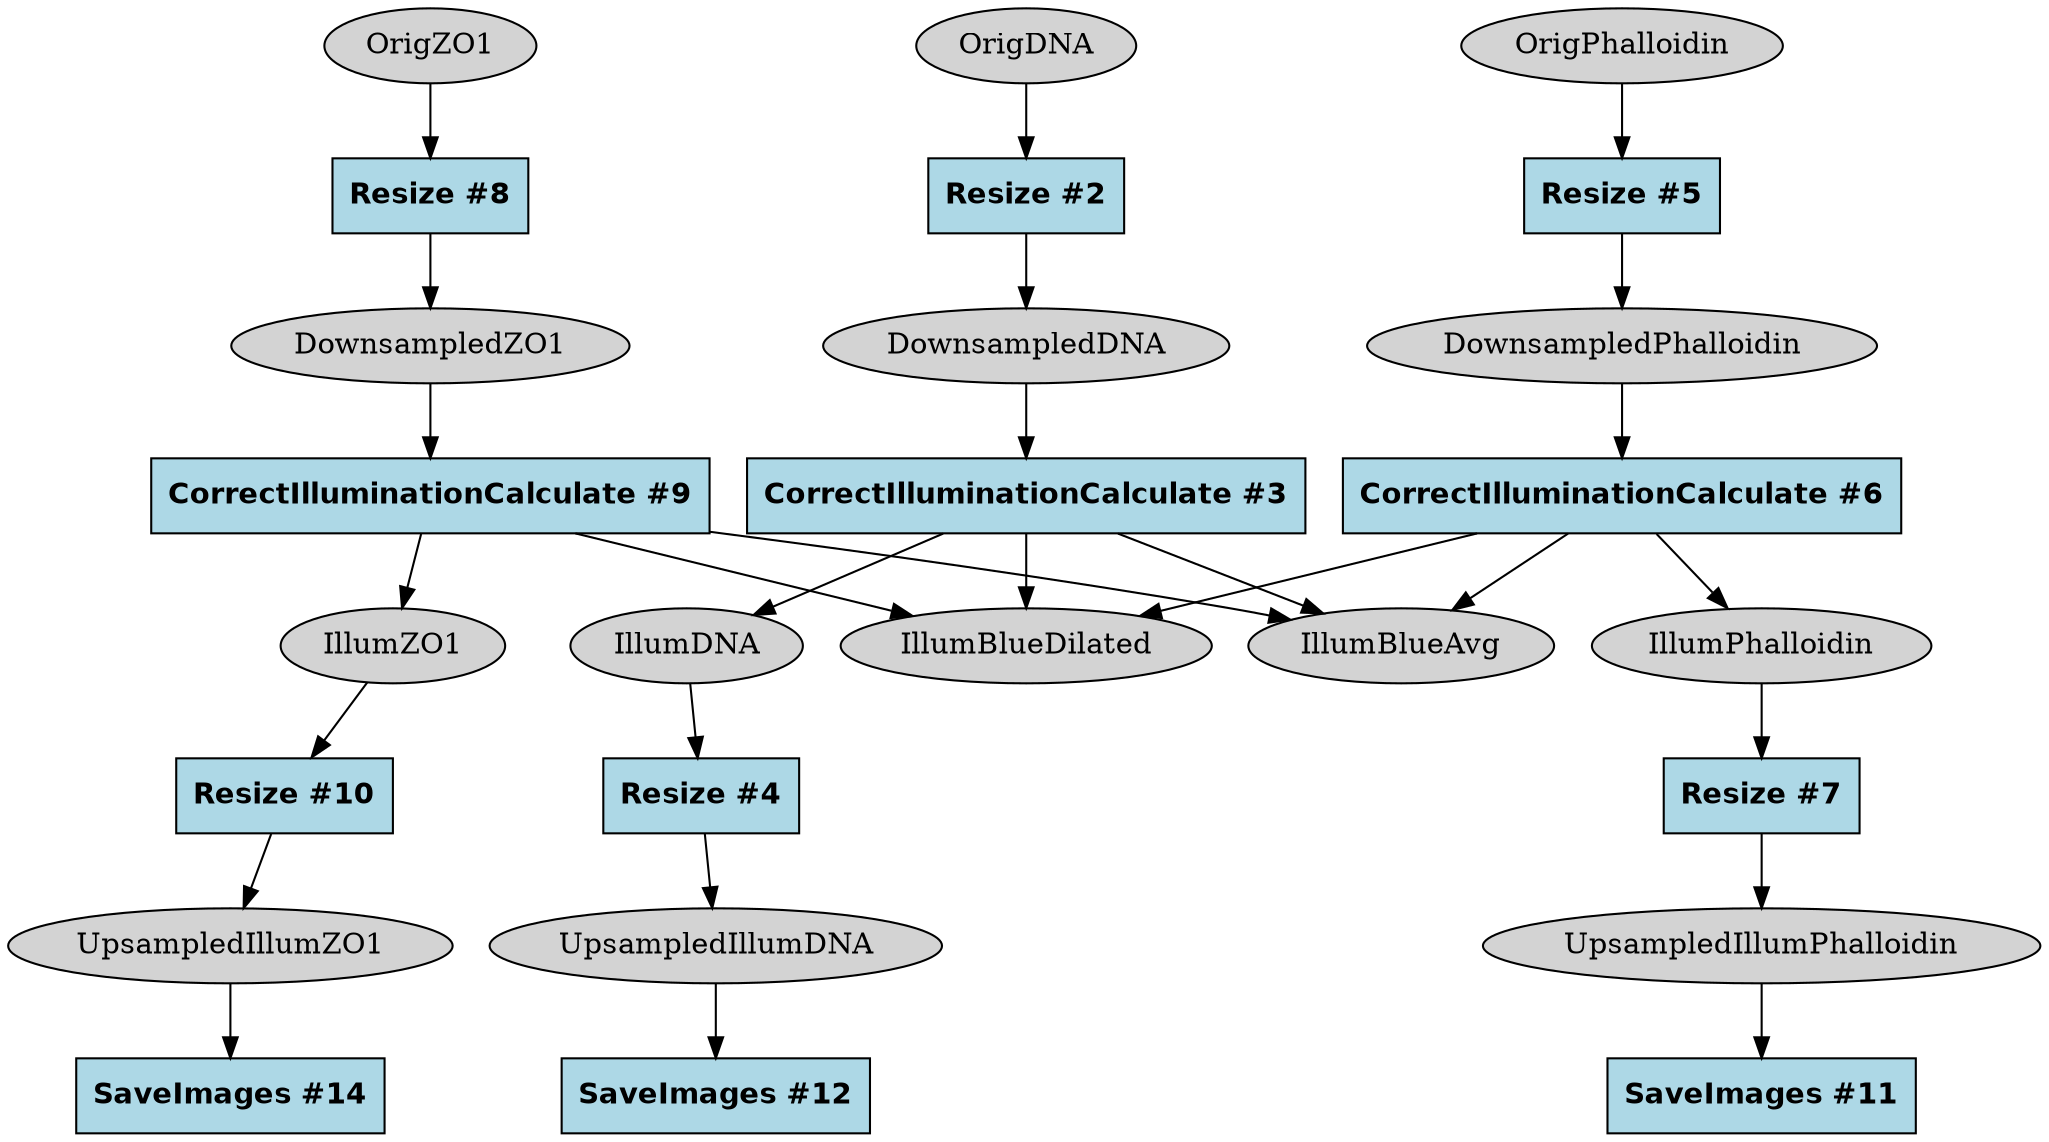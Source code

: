 strict digraph {
CorrectIlluminationCalculate_3f8ff12 [type=module, label="CorrectIlluminationCalculate #6", module_name=CorrectIlluminationCalculate, module_num=6, original_num=6, stable_id="CorrectIlluminationCalculate_3f8ff12", enabled=True, shape=box, style=filled, fillcolor=lightblue, fontname="Helvetica-Bold"];
CorrectIlluminationCalculate_b63d4ee6 [type=module, label="CorrectIlluminationCalculate #9", module_name=CorrectIlluminationCalculate, module_num=9, original_num=9, stable_id="CorrectIlluminationCalculate_b63d4ee6", enabled=True, shape=box, style=filled, fillcolor=lightblue, fontname="Helvetica-Bold"];
CorrectIlluminationCalculate_be04e451 [type=module, label="CorrectIlluminationCalculate #3", module_name=CorrectIlluminationCalculate, module_num=3, original_num=3, stable_id="CorrectIlluminationCalculate_be04e451", enabled=True, shape=box, style=filled, fillcolor=lightblue, fontname="Helvetica-Bold"];
Resize_6120a20 [type=module, label="Resize #2", module_name=Resize, module_num=2, original_num=2, stable_id="Resize_6120a20", enabled=True, shape=box, style=filled, fillcolor=lightblue, fontname="Helvetica-Bold"];
Resize_629bdeb2 [type=module, label="Resize #10", module_name=Resize, module_num=10, original_num=10, stable_id="Resize_629bdeb2", enabled=True, shape=box, style=filled, fillcolor=lightblue, fontname="Helvetica-Bold"];
Resize_67878a3b [type=module, label="Resize #7", module_name=Resize, module_num=7, original_num=7, stable_id="Resize_67878a3b", enabled=True, shape=box, style=filled, fillcolor=lightblue, fontname="Helvetica-Bold"];
Resize_ab216d96 [type=module, label="Resize #4", module_name=Resize, module_num=4, original_num=4, stable_id="Resize_ab216d96", enabled=True, shape=box, style=filled, fillcolor=lightblue, fontname="Helvetica-Bold"];
Resize_ad6091bc [type=module, label="Resize #8", module_name=Resize, module_num=8, original_num=8, stable_id="Resize_ad6091bc", enabled=True, shape=box, style=filled, fillcolor=lightblue, fontname="Helvetica-Bold"];
Resize_efc97b16 [type=module, label="Resize #5", module_name=Resize, module_num=5, original_num=5, stable_id="Resize_efc97b16", enabled=True, shape=box, style=filled, fillcolor=lightblue, fontname="Helvetica-Bold"];
SaveImages_45bdd45a [type=module, label="SaveImages #14", module_name=SaveImages, module_num=14, original_num=14, stable_id="SaveImages_45bdd45a", enabled=True, shape=box, style=filled, fillcolor=lightblue, fontname="Helvetica-Bold"];
SaveImages_5d8675bf [type=module, label="SaveImages #12", module_name=SaveImages, module_num=12, original_num=12, stable_id="SaveImages_5d8675bf", enabled=True, shape=box, style=filled, fillcolor=lightblue, fontname="Helvetica-Bold"];
SaveImages_94682e7b [type=module, label="SaveImages #11", module_name=SaveImages, module_num=11, original_num=11, stable_id="SaveImages_94682e7b", enabled=True, shape=box, style=filled, fillcolor=lightblue, fontname="Helvetica-Bold"];
image__DownsampledDNA [type=image, label=DownsampledDNA, shape=ellipse, style=filled, fillcolor=lightgray];
image__DownsampledPhalloidin [type=image, label=DownsampledPhalloidin, shape=ellipse, style=filled, fillcolor=lightgray];
image__DownsampledZO1 [type=image, label=DownsampledZO1, shape=ellipse, style=filled, fillcolor=lightgray];
image__IllumBlueAvg [type=image, label=IllumBlueAvg, shape=ellipse, style=filled, fillcolor=lightgray];
image__IllumBlueDilated [type=image, label=IllumBlueDilated, shape=ellipse, style=filled, fillcolor=lightgray];
image__IllumDNA [type=image, label=IllumDNA, shape=ellipse, style=filled, fillcolor=lightgray];
image__IllumPhalloidin [type=image, label=IllumPhalloidin, shape=ellipse, style=filled, fillcolor=lightgray];
image__IllumZO1 [type=image, label=IllumZO1, shape=ellipse, style=filled, fillcolor=lightgray];
image__OrigDNA [type=image, label=OrigDNA, shape=ellipse, style=filled, fillcolor=lightgray];
image__OrigPhalloidin [type=image, label=OrigPhalloidin, shape=ellipse, style=filled, fillcolor=lightgray];
image__OrigZO1 [type=image, label=OrigZO1, shape=ellipse, style=filled, fillcolor=lightgray];
image__UpsampledIllumDNA [type=image, label=UpsampledIllumDNA, shape=ellipse, style=filled, fillcolor=lightgray];
image__UpsampledIllumPhalloidin [type=image, label=UpsampledIllumPhalloidin, shape=ellipse, style=filled, fillcolor=lightgray];
image__UpsampledIllumZO1 [type=image, label=UpsampledIllumZO1, shape=ellipse, style=filled, fillcolor=lightgray];
CorrectIlluminationCalculate_3f8ff12 -> image__IllumBlueAvg [type="image_output"];
CorrectIlluminationCalculate_3f8ff12 -> image__IllumBlueDilated [type="image_output"];
CorrectIlluminationCalculate_3f8ff12 -> image__IllumPhalloidin [type="image_output"];
CorrectIlluminationCalculate_b63d4ee6 -> image__IllumBlueAvg [type="image_output"];
CorrectIlluminationCalculate_b63d4ee6 -> image__IllumBlueDilated [type="image_output"];
CorrectIlluminationCalculate_b63d4ee6 -> image__IllumZO1 [type="image_output"];
CorrectIlluminationCalculate_be04e451 -> image__IllumBlueAvg [type="image_output"];
CorrectIlluminationCalculate_be04e451 -> image__IllumBlueDilated [type="image_output"];
CorrectIlluminationCalculate_be04e451 -> image__IllumDNA [type="image_output"];
Resize_6120a20 -> image__DownsampledDNA [type="image_output"];
Resize_629bdeb2 -> image__UpsampledIllumZO1 [type="image_output"];
Resize_67878a3b -> image__UpsampledIllumPhalloidin [type="image_output"];
Resize_ab216d96 -> image__UpsampledIllumDNA [type="image_output"];
Resize_ad6091bc -> image__DownsampledZO1 [type="image_output"];
Resize_efc97b16 -> image__DownsampledPhalloidin [type="image_output"];
image__DownsampledDNA -> CorrectIlluminationCalculate_be04e451 [type="image_input"];
image__DownsampledPhalloidin -> CorrectIlluminationCalculate_3f8ff12 [type="image_input"];
image__DownsampledZO1 -> CorrectIlluminationCalculate_b63d4ee6 [type="image_input"];
image__IllumDNA -> Resize_ab216d96 [type="image_input"];
image__IllumPhalloidin -> Resize_67878a3b [type="image_input"];
image__IllumZO1 -> Resize_629bdeb2 [type="image_input"];
image__OrigDNA -> Resize_6120a20 [type="image_input"];
image__OrigPhalloidin -> Resize_efc97b16 [type="image_input"];
image__OrigZO1 -> Resize_ad6091bc [type="image_input"];
image__UpsampledIllumDNA -> SaveImages_5d8675bf [type="image_input"];
image__UpsampledIllumPhalloidin -> SaveImages_94682e7b [type="image_input"];
image__UpsampledIllumZO1 -> SaveImages_45bdd45a [type="image_input"];
}
